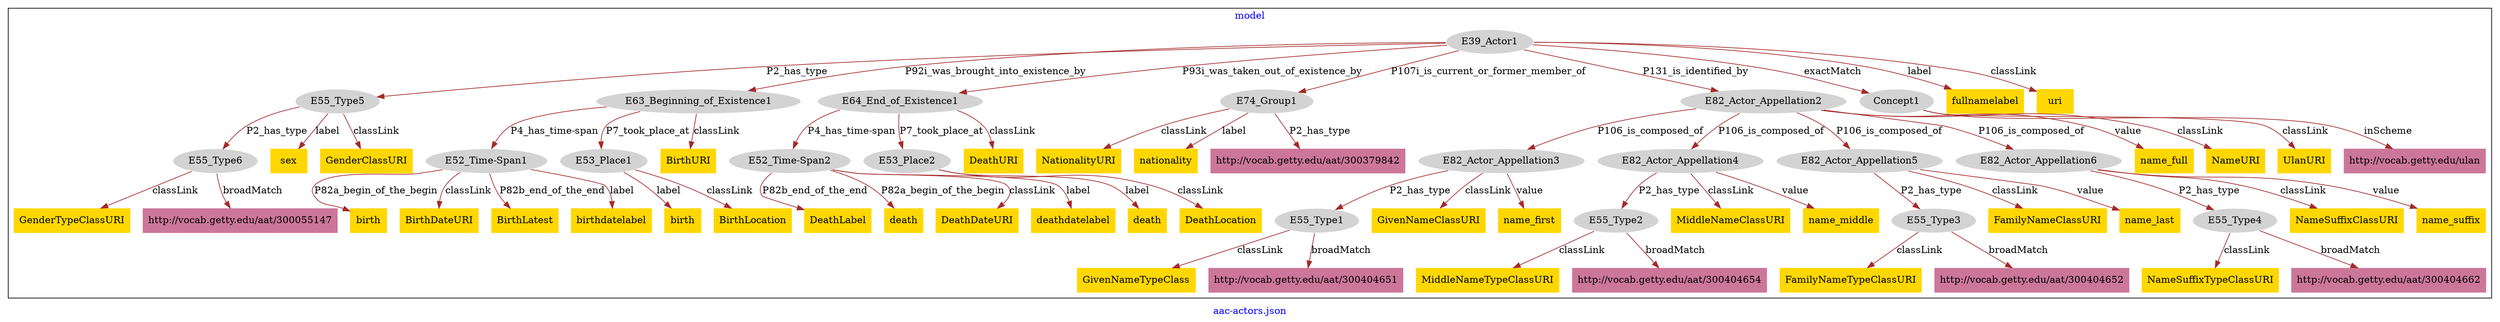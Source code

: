 digraph n0 {
fontcolor="blue"
remincross="true"
label="aac-actors.json"
subgraph cluster {
label="model"
n2[style="filled",color="white",fillcolor="lightgray",label="E39_Actor1"];
n3[style="filled",color="white",fillcolor="lightgray",label="E55_Type5"];
n4[style="filled",color="white",fillcolor="lightgray",label="E63_Beginning_of_Existence1"];
n5[style="filled",color="white",fillcolor="lightgray",label="E64_End_of_Existence1"];
n6[style="filled",color="white",fillcolor="lightgray",label="E74_Group1"];
n7[style="filled",color="white",fillcolor="lightgray",label="E82_Actor_Appellation2"];
n8[style="filled",color="white",fillcolor="lightgray",label="Concept1"];
n9[style="filled",color="white",fillcolor="lightgray",label="E55_Type6"];
n10[style="filled",color="white",fillcolor="lightgray",label="E52_Time-Span1"];
n11[style="filled",color="white",fillcolor="lightgray",label="E53_Place1"];
n12[style="filled",color="white",fillcolor="lightgray",label="E52_Time-Span2"];
n13[style="filled",color="white",fillcolor="lightgray",label="E53_Place2"];
n14[style="filled",color="white",fillcolor="lightgray",label="E82_Actor_Appellation3"];
n15[style="filled",color="white",fillcolor="lightgray",label="E82_Actor_Appellation4"];
n16[style="filled",color="white",fillcolor="lightgray",label="E82_Actor_Appellation5"];
n17[style="filled",color="white",fillcolor="lightgray",label="E82_Actor_Appellation6"];
n18[style="filled",color="white",fillcolor="lightgray",label="E55_Type1"];
n19[style="filled",color="white",fillcolor="lightgray",label="E55_Type2"];
n20[style="filled",color="white",fillcolor="lightgray",label="E55_Type3"];
n21[style="filled",color="white",fillcolor="lightgray",label="E55_Type4"];
n22[shape="plaintext",style="filled",fillcolor="gold",label="DeathLabel"];
n23[shape="plaintext",style="filled",fillcolor="gold",label="name_full"];
n24[shape="plaintext",style="filled",fillcolor="gold",label="death"];
n25[shape="plaintext",style="filled",fillcolor="gold",label="birth"];
n26[shape="plaintext",style="filled",fillcolor="gold",label="FamilyNameClassURI"];
n27[shape="plaintext",style="filled",fillcolor="gold",label="death"];
n28[shape="plaintext",style="filled",fillcolor="gold",label="birth"];
n29[shape="plaintext",style="filled",fillcolor="gold",label="MiddleNameClassURI"];
n30[shape="plaintext",style="filled",fillcolor="gold",label="NameURI"];
n31[shape="plaintext",style="filled",fillcolor="gold",label="DeathLocation"];
n32[shape="plaintext",style="filled",fillcolor="gold",label="BirthURI"];
n33[shape="plaintext",style="filled",fillcolor="gold",label="GenderTypeClassURI"];
n34[shape="plaintext",style="filled",fillcolor="gold",label="NationalityURI"];
n35[shape="plaintext",style="filled",fillcolor="gold",label="NameSuffixTypeClassURI"];
n36[shape="plaintext",style="filled",fillcolor="gold",label="sex"];
n37[shape="plaintext",style="filled",fillcolor="gold",label="DeathDateURI"];
n38[shape="plaintext",style="filled",fillcolor="gold",label="nationality"];
n39[shape="plaintext",style="filled",fillcolor="gold",label="BirthDateURI"];
n40[shape="plaintext",style="filled",fillcolor="gold",label="BirthLatest"];
n41[shape="plaintext",style="filled",fillcolor="gold",label="UlanURI"];
n42[shape="plaintext",style="filled",fillcolor="gold",label="MiddleNameTypeClassURI"];
n43[shape="plaintext",style="filled",fillcolor="gold",label="FamilyNameTypeClassURI"];
n44[shape="plaintext",style="filled",fillcolor="gold",label="fullnamelabel"];
n45[shape="plaintext",style="filled",fillcolor="gold",label="uri"];
n46[shape="plaintext",style="filled",fillcolor="gold",label="NameSuffixClassURI"];
n47[shape="plaintext",style="filled",fillcolor="gold",label="GivenNameTypeClass"];
n48[shape="plaintext",style="filled",fillcolor="gold",label="BirthLocation"];
n49[shape="plaintext",style="filled",fillcolor="gold",label="birthdatelabel"];
n50[shape="plaintext",style="filled",fillcolor="gold",label="name_last"];
n51[shape="plaintext",style="filled",fillcolor="gold",label="name_suffix"];
n52[shape="plaintext",style="filled",fillcolor="gold",label="GenderClassURI"];
n53[shape="plaintext",style="filled",fillcolor="gold",label="GivenNameClassURI"];
n54[shape="plaintext",style="filled",fillcolor="gold",label="deathdatelabel"];
n55[shape="plaintext",style="filled",fillcolor="gold",label="name_first"];
n56[shape="plaintext",style="filled",fillcolor="gold",label="DeathURI"];
n57[shape="plaintext",style="filled",fillcolor="gold",label="name_middle"];
n58[shape="plaintext",style="filled",fillcolor="#CC7799",label="http://vocab.getty.edu/aat/300404654"];
n59[shape="plaintext",style="filled",fillcolor="#CC7799",label="http://vocab.getty.edu/aat/300379842"];
n60[shape="plaintext",style="filled",fillcolor="#CC7799",label="http://vocab.getty.edu/aat/300404652"];
n61[shape="plaintext",style="filled",fillcolor="#CC7799",label="http://vocab.getty.edu/aat/300055147"];
n62[shape="plaintext",style="filled",fillcolor="#CC7799",label="http://vocab.getty.edu/aat/300404651"];
n63[shape="plaintext",style="filled",fillcolor="#CC7799",label="http://vocab.getty.edu/ulan"];
n64[shape="plaintext",style="filled",fillcolor="#CC7799",label="http://vocab.getty.edu/aat/300404662"];
}
n2 -> n3[color="brown",fontcolor="black",label="P2_has_type"]
n2 -> n4[color="brown",fontcolor="black",label="P92i_was_brought_into_existence_by"]
n2 -> n5[color="brown",fontcolor="black",label="P93i_was_taken_out_of_existence_by"]
n2 -> n6[color="brown",fontcolor="black",label="P107i_is_current_or_former_member_of"]
n2 -> n7[color="brown",fontcolor="black",label="P131_is_identified_by"]
n2 -> n8[color="brown",fontcolor="black",label="exactMatch"]
n3 -> n9[color="brown",fontcolor="black",label="P2_has_type"]
n4 -> n10[color="brown",fontcolor="black",label="P4_has_time-span"]
n4 -> n11[color="brown",fontcolor="black",label="P7_took_place_at"]
n5 -> n12[color="brown",fontcolor="black",label="P4_has_time-span"]
n5 -> n13[color="brown",fontcolor="black",label="P7_took_place_at"]
n7 -> n14[color="brown",fontcolor="black",label="P106_is_composed_of"]
n7 -> n15[color="brown",fontcolor="black",label="P106_is_composed_of"]
n7 -> n16[color="brown",fontcolor="black",label="P106_is_composed_of"]
n7 -> n17[color="brown",fontcolor="black",label="P106_is_composed_of"]
n14 -> n18[color="brown",fontcolor="black",label="P2_has_type"]
n15 -> n19[color="brown",fontcolor="black",label="P2_has_type"]
n16 -> n20[color="brown",fontcolor="black",label="P2_has_type"]
n17 -> n21[color="brown",fontcolor="black",label="P2_has_type"]
n12 -> n22[color="brown",fontcolor="black",label="P82b_end_of_the_end"]
n7 -> n23[color="brown",fontcolor="black",label="value"]
n13 -> n24[color="brown",fontcolor="black",label="label"]
n11 -> n25[color="brown",fontcolor="black",label="label"]
n16 -> n26[color="brown",fontcolor="black",label="classLink"]
n12 -> n27[color="brown",fontcolor="black",label="P82a_begin_of_the_begin"]
n10 -> n28[color="brown",fontcolor="black",label="P82a_begin_of_the_begin"]
n15 -> n29[color="brown",fontcolor="black",label="classLink"]
n7 -> n30[color="brown",fontcolor="black",label="classLink"]
n13 -> n31[color="brown",fontcolor="black",label="classLink"]
n4 -> n32[color="brown",fontcolor="black",label="classLink"]
n9 -> n33[color="brown",fontcolor="black",label="classLink"]
n6 -> n34[color="brown",fontcolor="black",label="classLink"]
n21 -> n35[color="brown",fontcolor="black",label="classLink"]
n3 -> n36[color="brown",fontcolor="black",label="label"]
n12 -> n37[color="brown",fontcolor="black",label="classLink"]
n6 -> n38[color="brown",fontcolor="black",label="label"]
n10 -> n39[color="brown",fontcolor="black",label="classLink"]
n10 -> n40[color="brown",fontcolor="black",label="P82b_end_of_the_end"]
n8 -> n41[color="brown",fontcolor="black",label="classLink"]
n19 -> n42[color="brown",fontcolor="black",label="classLink"]
n20 -> n43[color="brown",fontcolor="black",label="classLink"]
n2 -> n44[color="brown",fontcolor="black",label="label"]
n2 -> n45[color="brown",fontcolor="black",label="classLink"]
n17 -> n46[color="brown",fontcolor="black",label="classLink"]
n18 -> n47[color="brown",fontcolor="black",label="classLink"]
n11 -> n48[color="brown",fontcolor="black",label="classLink"]
n10 -> n49[color="brown",fontcolor="black",label="label"]
n16 -> n50[color="brown",fontcolor="black",label="value"]
n17 -> n51[color="brown",fontcolor="black",label="value"]
n3 -> n52[color="brown",fontcolor="black",label="classLink"]
n14 -> n53[color="brown",fontcolor="black",label="classLink"]
n12 -> n54[color="brown",fontcolor="black",label="label"]
n14 -> n55[color="brown",fontcolor="black",label="value"]
n5 -> n56[color="brown",fontcolor="black",label="classLink"]
n15 -> n57[color="brown",fontcolor="black",label="value"]
n19 -> n58[color="brown",fontcolor="black",label="broadMatch"]
n6 -> n59[color="brown",fontcolor="black",label="P2_has_type"]
n20 -> n60[color="brown",fontcolor="black",label="broadMatch"]
n9 -> n61[color="brown",fontcolor="black",label="broadMatch"]
n18 -> n62[color="brown",fontcolor="black",label="broadMatch"]
n8 -> n63[color="brown",fontcolor="black",label="inScheme"]
n21 -> n64[color="brown",fontcolor="black",label="broadMatch"]
}
